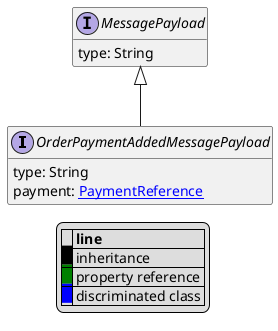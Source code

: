 @startuml

hide empty fields
hide empty methods
legend
|= |= line |
|<back:black>   </back>| inheritance |
|<back:green>   </back>| property reference |
|<back:blue>   </back>| discriminated class |
endlegend
interface OrderPaymentAddedMessagePayload [[OrderPaymentAddedMessagePayload.svg]] extends MessagePayload {
    type: String
    payment: [[PaymentReference.svg PaymentReference]]
}
interface MessagePayload [[MessagePayload.svg]]  {
    type: String
}





@enduml
